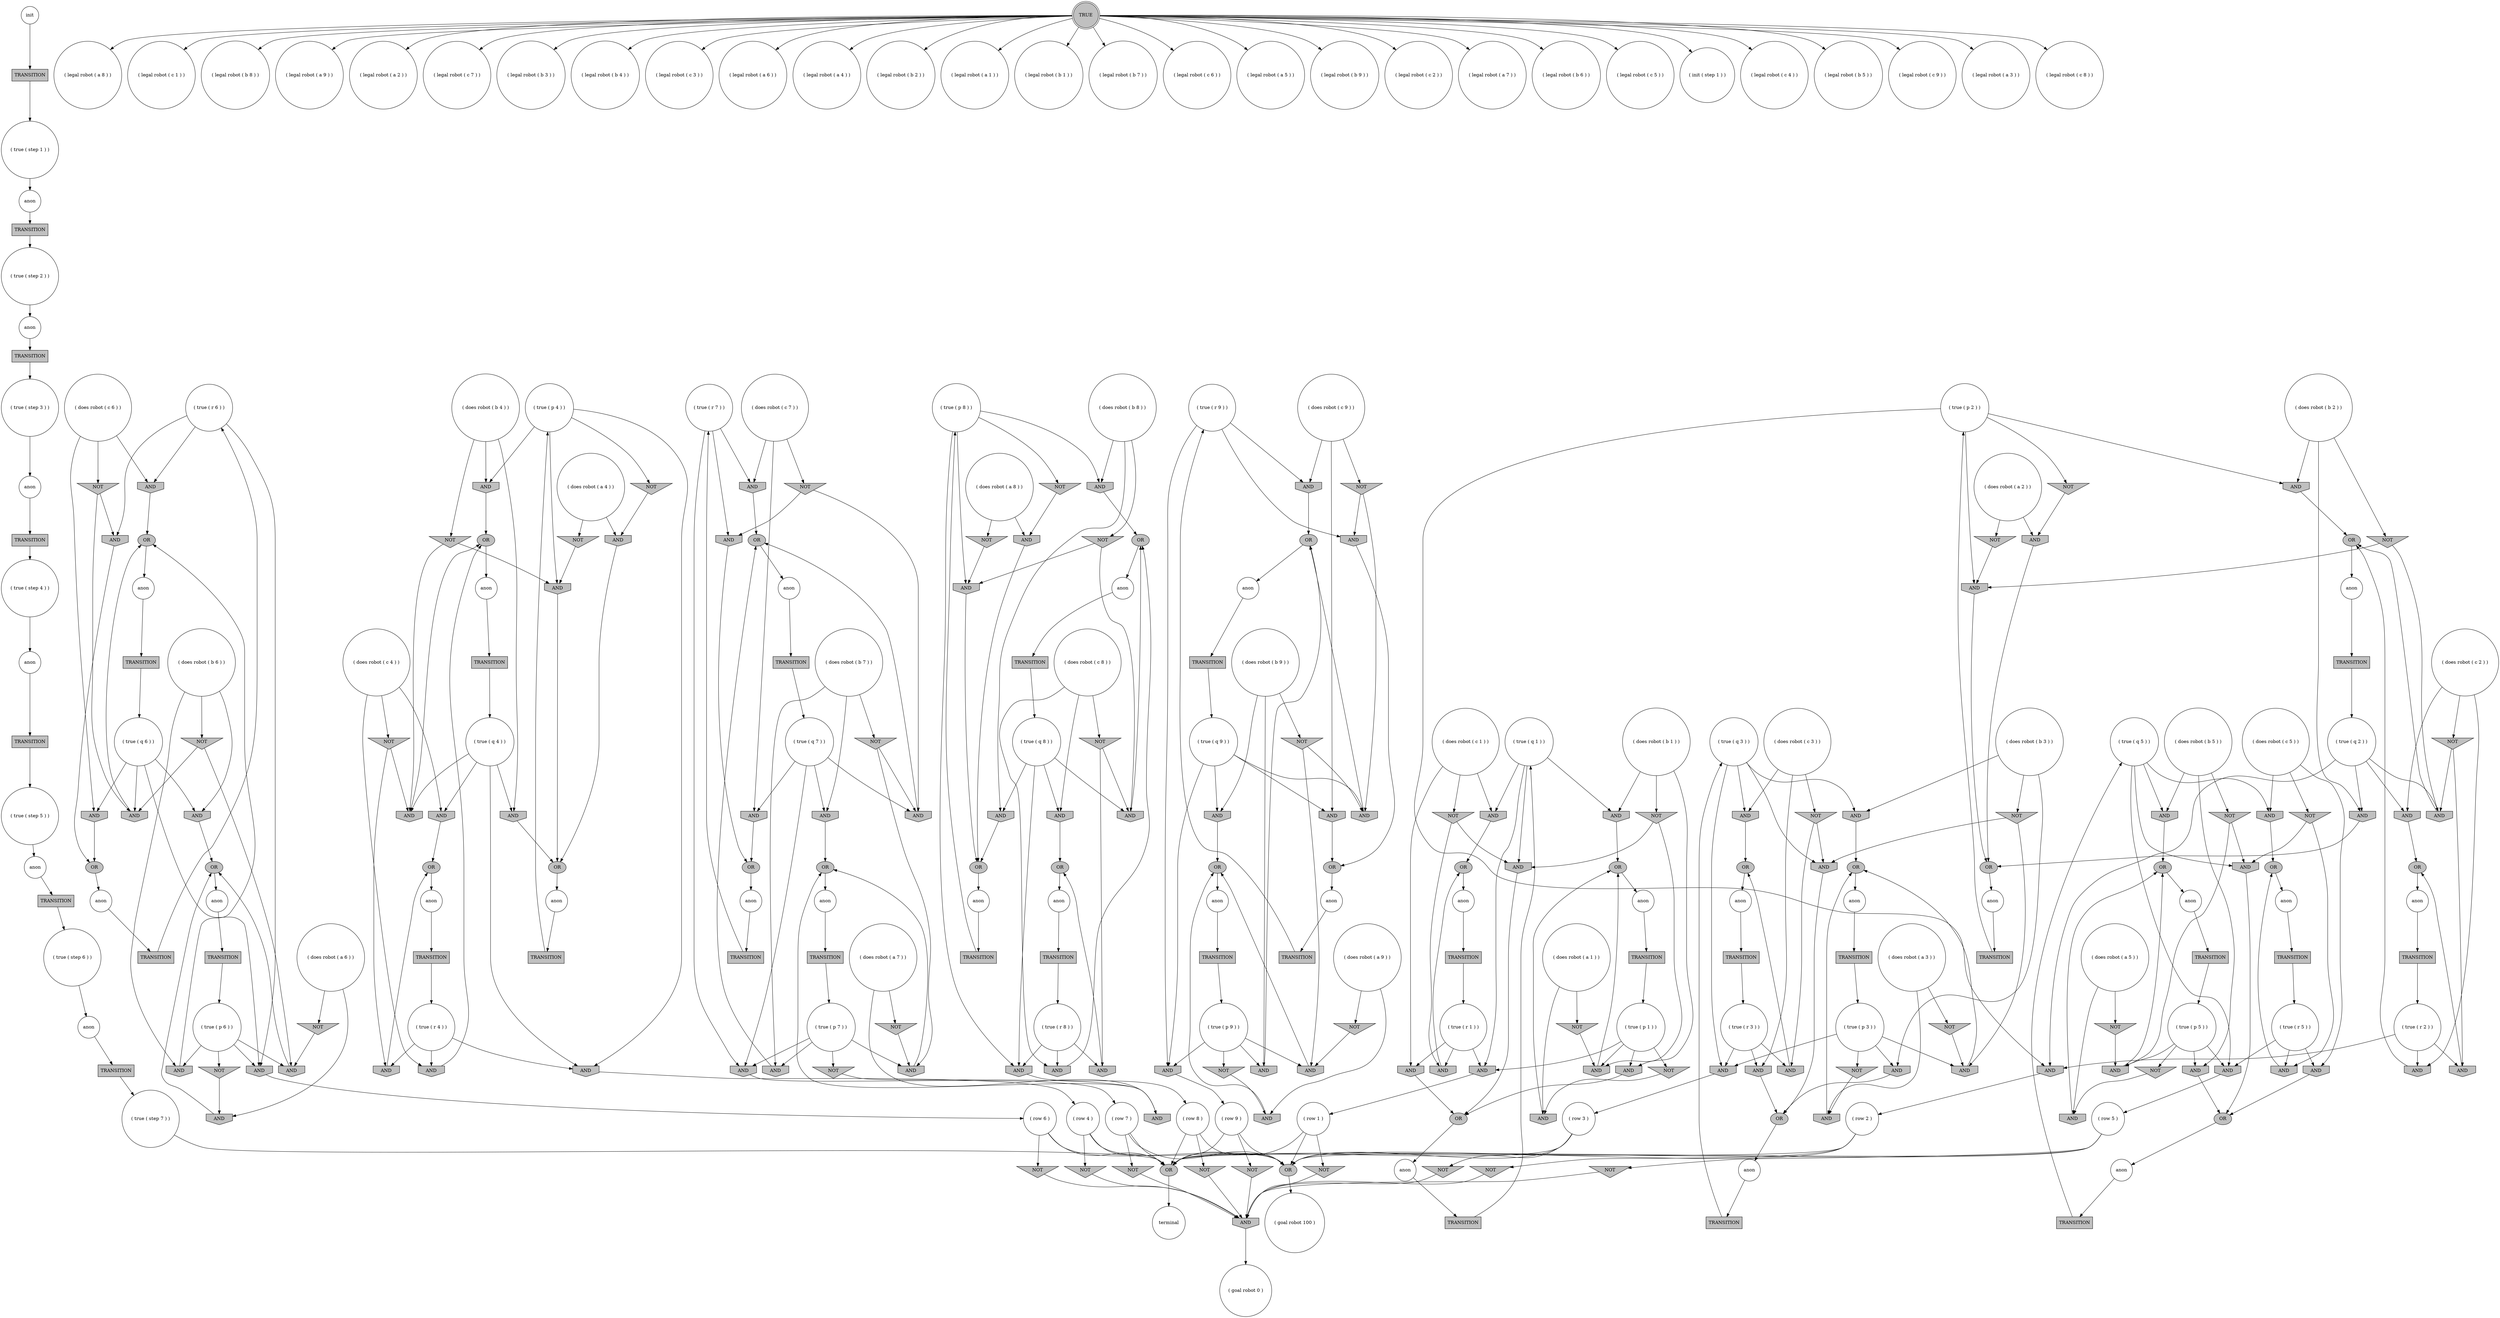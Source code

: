 digraph propNet
{
	"@40e9e799"[shape=invhouse, style= filled, fillcolor=grey, label="AND"]; "@40e9e799"->"@44cdf872"; 
	"@4160ce61"[shape=ellipse, style= filled, fillcolor=grey, label="OR"]; "@4160ce61"->"@3a8d63cf"; 
	"@4e15f6af"[shape=circle, style= filled, fillcolor=white, label="anon"]; "@4e15f6af"->"@251e9862"; 
	"@7821f46a"[shape=circle, style= filled, fillcolor=white, label="( true ( r 6 ) )"]; "@7821f46a"->"@557531fd"; "@7821f46a"->"@a0834e7"; "@7821f46a"->"@2bbd83d"; 
	"@1555aa19"[shape=invtriangle, style= filled, fillcolor=grey, label="NOT"]; "@1555aa19"->"@4ad26103"; 
	"@20c92ed6"[shape=circle, style= filled, fillcolor=white, label="( does robot ( c 6 ) )"]; "@20c92ed6"->"@a0834e7"; "@20c92ed6"->"@556d8a64"; "@20c92ed6"->"@3c723c42"; 
	"@5f51d6cb"[shape=circle, style= filled, fillcolor=white, label="( legal robot ( a 8 ) )"]; 
	"@2be3d80c"[shape=invtriangle, style= filled, fillcolor=grey, label="NOT"]; "@2be3d80c"->"@4ad26103"; 
	"@69dc8f2"[shape=circle, style= filled, fillcolor=white, label="( true ( q 5 ) )"]; "@69dc8f2"->"@6ff43d69"; "@69dc8f2"->"@54a50a00"; "@69dc8f2"->"@21780f30"; "@69dc8f2"->"@6c908f05"; 
	"@326cbb2d"[shape=circle, style= filled, fillcolor=white, label="anon"]; "@326cbb2d"->"@39813c12"; 
	"@5d49453c"[shape=circle, style= filled, fillcolor=white, label="( true ( p 2 ) )"]; "@5d49453c"->"@40e9e799"; "@5d49453c"->"@78952527"; "@5d49453c"->"@534a5594"; "@5d49453c"->"@3aeb203b"; 
	"@78952527"[shape=invhouse, style= filled, fillcolor=grey, label="AND"]; "@78952527"->"@2d7fc1e7"; 
	"@2e1df471"[shape=circle, style= filled, fillcolor=white, label="( legal robot ( c 1 ) )"]; 
	"@431d00cf"[shape=circle, style= filled, fillcolor=white, label="( legal robot ( b 8 ) )"]; 
	"@4e57dc21"[shape=invtriangle, style= filled, fillcolor=grey, label="NOT"]; "@4e57dc21"->"@5ab04589"; "@4e57dc21"->"@4679cf8c"; 
	"@6099210f"[shape=invhouse, style= filled, fillcolor=grey, label="AND"]; "@6099210f"->"@642c39d2"; 
	"@654e3615"[shape=box, style= filled, fillcolor=grey, label="TRANSITION"]; "@654e3615"->"@5371ef98"; 
	"@7ac4b626"[shape=invhouse, style= filled, fillcolor=grey, label="AND"]; "@7ac4b626"->"@324f0f97"; 
	"@65499154"[shape=circle, style= filled, fillcolor=white, label="( does robot ( b 4 ) )"]; "@65499154"->"@6099210f"; "@65499154"->"@33abb81e"; "@65499154"->"@3a504f3c"; 
	"@52aaf3d2"[shape=invtriangle, style= filled, fillcolor=grey, label="NOT"]; "@52aaf3d2"->"@1e3ac11b"; "@52aaf3d2"->"@a98d70d"; 
	"@659bd8b4"[shape=invtriangle, style= filled, fillcolor=grey, label="NOT"]; "@659bd8b4"->"@5ab04589"; 
	"@5051207c"[shape=invhouse, style= filled, fillcolor=grey, label="AND"]; "@5051207c"->"@3f68336"; 
	"@68049b03"[shape=invhouse, style= filled, fillcolor=grey, label="AND"]; "@68049b03"->"@1893c911"; 
	"@1c57f389"[shape=circle, style= filled, fillcolor=white, label="( true ( step 4 ) )"]; "@1c57f389"->"@5d5cd49f"; 
	"@49a546cc"[shape=invhouse, style= filled, fillcolor=grey, label="AND"]; "@49a546cc"->"@37975d46"; 
	"@181ec6b9"[shape=circle, style= filled, fillcolor=white, label="( does robot ( b 6 ) )"]; "@181ec6b9"->"@27abcd5e"; "@181ec6b9"->"@52aaf3d2"; "@181ec6b9"->"@58e4d7f7"; 
	"@352e71c4"[shape=invhouse, style= filled, fillcolor=grey, label="AND"]; "@352e71c4"->"@3f68336"; 
	"@3bd29ee4"[shape=circle, style= filled, fillcolor=white, label="( legal robot ( a 9 ) )"]; 
	"@1e933c07"[shape=circle, style= filled, fillcolor=white, label="anon"]; "@1e933c07"->"@71c0d0a8"; 
	"@27077aa7"[shape=invtriangle, style= filled, fillcolor=grey, label="NOT"]; "@27077aa7"->"@6c908f05"; "@27077aa7"->"@279853c2"; 
	"@22dd0f87"[shape=circle, style= filled, fillcolor=white, label="( row 6 )"]; "@22dd0f87"->"@a80370d"; "@22dd0f87"->"@7b7d1256"; "@22dd0f87"->"@18019707"; 
	"@49c06a6d"[shape=invhouse, style= filled, fillcolor=grey, label="AND"]; "@49c06a6d"->"@71f801f7"; 
	"@69dfe453"[shape=invtriangle, style= filled, fillcolor=grey, label="NOT"]; "@69dfe453"->"@6a073b72"; 
	"@6a3522b5"[shape=invtriangle, style= filled, fillcolor=grey, label="NOT"]; "@6a3522b5"->"@352e71c4"; "@6a3522b5"->"@4679cf8c"; 
	"@23bdb02e"[shape=circle, style= filled, fillcolor=white, label="( legal robot ( a 2 ) )"]; 
	"@356f5b17"[shape=circle, style= filled, fillcolor=white, label="( row 5 )"]; "@356f5b17"->"@a80370d"; "@356f5b17"->"@18019707"; "@356f5b17"->"@2be3d80c"; 
	"@5ab04589"[shape=invhouse, style= filled, fillcolor=grey, label="AND"]; "@5ab04589"->"@5fcbc39b"; 
	"@5b202f4d"[shape=ellipse, style= filled, fillcolor=grey, label="OR"]; "@5b202f4d"->"@1e0196f8"; 
	"@7fac4f3e"[shape=box, style= filled, fillcolor=grey, label="TRANSITION"]; "@7fac4f3e"->"@3d5d9be1"; 
	"@24367013"[shape=circle, style= filled, fillcolor=white, label="anon"]; "@24367013"->"@6908b095"; 
	"@4f163cdc"[shape=invtriangle, style= filled, fillcolor=grey, label="NOT"]; "@4f163cdc"->"@28084850"; "@4f163cdc"->"@3aeb203b"; 
	"@6c908f05"[shape=invhouse, style= filled, fillcolor=grey, label="AND"]; "@6c908f05"->"@1e638ee4"; 
	"@22a79c31"[shape=circle, style= filled, fillcolor=white, label="( does robot ( a 1 ) )"]; "@22a79c31"->"@4ca0187c"; "@22a79c31"->"@65b8b5cd"; 
	"@3be40d5"[shape=invhouse, style= filled, fillcolor=grey, label="AND"]; "@3be40d5"->"@761f568f"; 
	"@32728d"[shape=circle, style= filled, fillcolor=white, label="( does robot ( c 1 ) )"]; "@32728d"->"@47abfd68"; "@32728d"->"@757f98e7"; "@32728d"->"@198f1327"; 
	"@560c7816"[shape=invtriangle, style= filled, fillcolor=grey, label="NOT"]; "@560c7816"->"@4ca0187c"; 
	"@67291479"[shape=circle, style= filled, fillcolor=white, label="( true ( q 3 ) )"]; "@67291479"->"@25630eb6"; "@67291479"->"@4679cf8c"; "@67291479"->"@570f80a9"; "@67291479"->"@5051207c"; 
	"@7b6b340a"[shape=circle, style= filled, fillcolor=white, label="( legal robot ( c 7 ) )"]; 
	"@6950ecc7"[shape=ellipse, style= filled, fillcolor=grey, label="OR"]; "@6950ecc7"->"@3fe932d5"; 
	"@29178281"[shape=invhouse, style= filled, fillcolor=grey, label="AND"]; "@29178281"->"@5b202f4d"; 
	"@4f6b3939"[shape=box, style= filled, fillcolor=grey, label="TRANSITION"]; "@4f6b3939"->"@4e877a44"; 
	"@773de2bd"[shape=ellipse, style= filled, fillcolor=grey, label="OR"]; "@773de2bd"->"@7ff12373"; 
	"@16bf4472"[shape=invhouse, style= filled, fillcolor=grey, label="AND"]; "@16bf4472"->"@773de2bd"; 
	"@74904497"[shape=invhouse, style= filled, fillcolor=grey, label="AND"]; "@74904497"->"@24b950d1"; 
	"@46347456"[shape=circle, style= filled, fillcolor=white, label="( row 7 )"]; "@46347456"->"@503f0b70"; "@46347456"->"@a80370d"; "@46347456"->"@18019707"; 
	"@2f1261b1"[shape=circle, style= filled, fillcolor=white, label="anon"]; "@2f1261b1"->"@7fac4f3e"; 
	"@3c939d40"[shape=box, style= filled, fillcolor=grey, label="TRANSITION"]; "@3c939d40"->"@59c8e80d"; 
	"@46cfd22a"[shape=circle, style= filled, fillcolor=white, label="( legal robot ( b 3 ) )"]; 
	"@f8db08"[shape=circle, style= filled, fillcolor=white, label="( does robot ( c 2 ) )"]; "@f8db08"->"@3cf5b814"; "@f8db08"->"@c54a25f"; "@f8db08"->"@54624a40"; 
	"@26832226"[shape=invhouse, style= filled, fillcolor=grey, label="AND"]; "@26832226"->"@6950ecc7"; 
	"@60b07af1"[shape=ellipse, style= filled, fillcolor=grey, label="OR"]; "@60b07af1"->"@625795ce"; 
	"@4ca0187c"[shape=invhouse, style= filled, fillcolor=grey, label="AND"]; "@4ca0187c"->"@2830803a"; 
	"@5c3a5635"[shape=circle, style= filled, fillcolor=white, label="( does robot ( b 3 ) )"]; "@5c3a5635"->"@570f80a9"; "@5c3a5635"->"@4e57dc21"; "@5c3a5635"->"@2013706e"; 
	"@25203875"[shape=circle, style= filled, fillcolor=white, label="( legal robot ( b 4 ) )"]; 
	"@33a17727"[shape=invtriangle, style= filled, fillcolor=grey, label="NOT"]; "@33a17727"->"@5d8c14b3"; "@33a17727"->"@41649a55"; 
	"@5449ff3f"[shape=ellipse, style= filled, fillcolor=grey, label="OR"]; "@5449ff3f"->"@4614ac54"; 
	"@41a7d9e7"[shape=invhouse, style= filled, fillcolor=grey, label="AND"]; "@41a7d9e7"->"@2830803a"; 
	"@56ec1e6f"[shape=invhouse, style= filled, fillcolor=grey, label="AND"]; "@56ec1e6f"->"@4160ce61"; 
	"@59187d2f"[shape=circle, style= filled, fillcolor=white, label="( true ( step 5 ) )"]; "@59187d2f"->"@33847a42"; 
	"@601ff323"[shape=circle, style= filled, fillcolor=white, label="( does robot ( a 9 ) )"]; "@601ff323"->"@72c21d01"; "@601ff323"->"@3fd97efc"; 
	"@4614ac54"[shape=circle, style= filled, fillcolor=white, label="anon"]; "@4614ac54"->"@538edf3c"; 
	"@642c39d2"[shape=ellipse, style= filled, fillcolor=grey, label="OR"]; "@642c39d2"->"@13883d5f"; 
	"@51f3eab7"[shape=circle, style= filled, fillcolor=white, label="( true ( r 2 ) )"]; "@51f3eab7"->"@49a546cc"; "@51f3eab7"->"@54624a40"; "@51f3eab7"->"@40e9e799"; 
	"@106258e1"[shape=circle, style= filled, fillcolor=white, label="terminal"]; 
	"@153e5454"[shape=ellipse, style= filled, fillcolor=grey, label="OR"]; "@153e5454"->"@2f1261b1"; 
	"@18170f98"[shape=invhouse, style= filled, fillcolor=grey, label="AND"]; "@18170f98"->"@4f19c297"; 
	"@33abb81e"[shape=invtriangle, style= filled, fillcolor=grey, label="NOT"]; "@33abb81e"->"@3be40d5"; "@33abb81e"->"@5c3f1224"; 
	"@585e25f3"[shape=invhouse, style= filled, fillcolor=grey, label="AND"]; "@585e25f3"->"@46347456"; 
	"@6084fa6a"[shape=invhouse, style= filled, fillcolor=grey, label="AND"]; "@6084fa6a"->"@5449ff3f"; 
	"@c88a80e"[shape=circle, style= filled, fillcolor=white, label="( true ( p 6 ) )"]; "@c88a80e"->"@557531fd"; "@c88a80e"->"@6a63afa4"; "@c88a80e"->"@1e3ac11b"; "@c88a80e"->"@58e4d7f7"; 
	"@679e3bdd"[shape=circle, style= filled, fillcolor=white, label="( goal robot 100 )"]; 
	"@24748417"[shape=invtriangle, style= filled, fillcolor=grey, label="NOT"]; "@24748417"->"@5d8c14b3"; 
	"@2013706e"[shape=invhouse, style= filled, fillcolor=grey, label="AND"]; "@2013706e"->"@71f801f7"; 
	"@534a5594"[shape=invtriangle, style= filled, fillcolor=grey, label="NOT"]; "@534a5594"->"@35389244"; 
	"@3b25bbd3"[shape=circle, style= filled, fillcolor=white, label="( legal robot ( c 3 ) )"]; 
	"@44cdf872"[shape=circle, style= filled, fillcolor=white, label="( row 2 )"]; "@44cdf872"->"@a80370d"; "@44cdf872"->"@18019707"; "@44cdf872"->"@1555aa19"; 
	"@65712a80"[shape=invhouse, style= filled, fillcolor=grey, label="AND"]; "@65712a80"->"@60b07af1"; 
	"@52f5bad0"[shape=circle, style= filled, fillcolor=white, label="anon"]; "@52f5bad0"->"@82606b8"; 
	"@47abfd68"[shape=invtriangle, style= filled, fillcolor=grey, label="NOT"]; "@47abfd68"->"@6c89db9a"; "@47abfd68"->"@3ed9c921"; 
	"@7a79ae56"[shape=circle, style= filled, fillcolor=white, label="( legal robot ( a 6 ) )"]; 
	"@21533b2c"[shape=circle, style= filled, fillcolor=white, label="( legal robot ( a 4 ) )"]; 
	"@483457f1"[shape=invhouse, style= filled, fillcolor=grey, label="AND"]; "@483457f1"->"@761f568f"; 
	"@5c057df5"[shape=invtriangle, style= filled, fillcolor=grey, label="NOT"]; "@5c057df5"->"@775651df"; "@5c057df5"->"@6c908f05"; 
	"@71c0d0a8"[shape=box, style= filled, fillcolor=grey, label="TRANSITION"]; "@71c0d0a8"->"@37c390b8"; 
	"@625795ce"[shape=circle, style= filled, fillcolor=white, label="anon"]; "@625795ce"->"@6d2a585c"; 
	"@306f7492"[shape=circle, style= filled, fillcolor=white, label="anon"]; "@306f7492"->"@486f8860"; 
	"@324f0f97"[shape=circle, style= filled, fillcolor=white, label="( row 9 )"]; "@324f0f97"->"@a80370d"; "@324f0f97"->"@6e1f5438"; "@324f0f97"->"@18019707"; 
	"@2b125a40"[shape=invtriangle, style= filled, fillcolor=grey, label="NOT"]; "@2b125a40"->"@4ad26103"; 
	"@4e877a44"[shape=circle, style= filled, fillcolor=white, label="( true ( p 5 ) )"]; "@4e877a44"->"@54a50a00"; "@4e877a44"->"@24f1c787"; "@4e877a44"->"@279853c2"; "@4e877a44"->"@e026161"; 
	"@75eee7b7"[shape=circle, style= filled, fillcolor=white, label="( legal robot ( b 2 ) )"]; 
	"@67085eba"[shape=ellipse, style= filled, fillcolor=grey, label="OR"]; "@67085eba"->"@56833a2e"; 
	"@6597d63b"[shape=circle, style= filled, fillcolor=white, label="( does robot ( c 7 ) )"]; "@6597d63b"->"@39890510"; "@6597d63b"->"@2d95bbec"; "@6597d63b"->"@62efae3b"; 
	"@2e4e76b4"[shape=circle, style= filled, fillcolor=white, label="( legal robot ( a 1 ) )"]; 
	"@79f1d448"[shape=circle, style= filled, fillcolor=white, label="( does robot ( c 5 ) )"]; "@79f1d448"->"@6ff43d69"; "@79f1d448"->"@5c057df5"; "@79f1d448"->"@31731334"; 
	"@1e0196f8"[shape=circle, style= filled, fillcolor=white, label="anon"]; "@1e0196f8"->"@879f5eb"; 
	"@33d063fd"[shape=circle, style= filled, fillcolor=white, label="( true ( q 7 ) )"]; "@33d063fd"->"@4ab27bb5"; "@33d063fd"->"@39890510"; "@33d063fd"->"@585e25f3"; "@33d063fd"->"@41649a55"; 
	"@a0834e7"[shape=invhouse, style= filled, fillcolor=grey, label="AND"]; "@a0834e7"->"@304e94a4"; 
	"@13883d5f"[shape=circle, style= filled, fillcolor=white, label="anon"]; "@13883d5f"->"@65d4ab0e"; 
	"@5d8c14b3"[shape=invhouse, style= filled, fillcolor=grey, label="AND"]; "@5d8c14b3"->"@5b202f4d"; 
	"@778b3fee"[shape=circle, style= filled, fillcolor=white, label="( does robot ( c 3 ) )"]; "@778b3fee"->"@5051207c"; "@778b3fee"->"@49c06a6d"; "@778b3fee"->"@6a3522b5"; 
	"@34feb215"[shape=circle, style= filled, fillcolor=white, label="( does robot ( b 8 ) )"]; "@34feb215"->"@52ecba8"; "@34feb215"->"@6a2437ef"; "@34feb215"->"@759f6a57"; 
	"@2d95bbec"[shape=invtriangle, style= filled, fillcolor=grey, label="NOT"]; "@2d95bbec"->"@3f66cb16"; "@2d95bbec"->"@41649a55"; 
	"@26966110"[shape=circle, style= filled, fillcolor=white, label="( does robot ( a 3 ) )"]; "@26966110"->"@659bd8b4"; "@26966110"->"@303fb547"; 
	"@4e4b9101"[shape=circle, style= filled, fillcolor=white, label="( legal robot ( b 1 ) )"]; 
	"@6908b095"[shape=box, style= filled, fillcolor=grey, label="TRANSITION"]; "@6908b095"->"@4eb09321"; 
	"@486f8860"[shape=box, style= filled, fillcolor=grey, label="TRANSITION"]; "@486f8860"->"@6f45959c"; 
	"@56833a2e"[shape=circle, style= filled, fillcolor=white, label="anon"]; "@56833a2e"->"@6f3974ba"; 
	"@24b950d1"[shape=circle, style= filled, fillcolor=white, label="( row 4 )"]; "@24b950d1"->"@a80370d"; "@24b950d1"->"@18019707"; "@24b950d1"->"@41e335d7"; 
	"@39813c12"[shape=box, style= filled, fillcolor=grey, label="TRANSITION"]; "@39813c12"->"@51f3eab7"; 
	"@6726a408"[shape=circle, style= filled, fillcolor=white, label="( does robot ( b 7 ) )"]; "@6726a408"->"@4ab27bb5"; "@6726a408"->"@33a17727"; "@6726a408"->"@16bf4472"; 
	"@40e455bf"[shape=circle, style= filled, fillcolor=white, label="( true ( p 4 ) )"]; "@40e455bf"->"@6099210f"; "@40e455bf"->"@74904497"; "@40e455bf"->"@4aad8dbc"; "@40e455bf"->"@3be40d5"; 
	"@4183aedf"[shape=circle, style= filled, fillcolor=white, label="anon"]; "@4183aedf"->"@76ad962c"; 
	"@6c89db9a"[shape=invhouse, style= filled, fillcolor=grey, label="AND"]; "@6c89db9a"->"@4f19c297"; 
	"@e026161"[shape=invtriangle, style= filled, fillcolor=grey, label="NOT"]; "@e026161"->"@3e472e76"; 
	"@6f3974ba"[shape=box, style= filled, fillcolor=grey, label="TRANSITION"]; "@6f3974ba"->"@7821f46a"; 
	"@51493995"[shape=circle, style= filled, fillcolor=white, label="anon"]; "@51493995"->"@986b0ee"; 
	"@6bfe3238"[shape=invhouse, style= filled, fillcolor=grey, label="AND"]; "@6bfe3238"->"@7a5e832b"; 
	"@39890510"[shape=invhouse, style= filled, fillcolor=grey, label="AND"]; "@39890510"->"@24753433"; 
	"@5d5cd49f"[shape=circle, style= filled, fillcolor=white, label="anon"]; "@5d5cd49f"->"@29c2fff0"; 
	"@67219b8c"[shape=box, style= filled, fillcolor=grey, label="TRANSITION"]; "@67219b8c"->"@384e9bea"; 
	"@cfefc0"[shape=circle, style= filled, fillcolor=white, label="( does robot ( a 8 ) )"]; "@cfefc0"->"@6a073b72"; "@cfefc0"->"@57801e5f"; 
	"@986b0ee"[shape=box, style= filled, fillcolor=grey, label="TRANSITION"]; "@986b0ee"->"@67291479"; 
	"@71f801f7"[shape=ellipse, style= filled, fillcolor=grey, label="OR"]; "@71f801f7"->"@51493995"; 
	"@e7587b2"[shape=circle, style= filled, fillcolor=white, label="anon"]; "@e7587b2"->"@7ba65cf7"; 
	"@4aa4ceeb"[shape=circle, style= filled, fillcolor=white, label="( legal robot ( b 7 ) )"]; 
	"@2b6b0c24"[shape=invhouse, style= filled, fillcolor=grey, label="AND"]; "@2b6b0c24"->"@1893c911"; 
	"@4ab27bb5"[shape=invhouse, style= filled, fillcolor=grey, label="AND"]; "@4ab27bb5"->"@5b202f4d"; 
	"@773fc437"[shape=circle, style= filled, fillcolor=white, label="( legal robot ( c 6 ) )"]; 
	"@57102fab"[shape=circle, style= filled, fillcolor=white, label="( row 8 )"]; "@57102fab"->"@a80370d"; "@57102fab"->"@18019707"; "@57102fab"->"@5b080f38"; 
	"@4e4d1abd"[shape=circle, style= filled, fillcolor=white, label="( true ( r 9 ) )"]; "@4e4d1abd"->"@7ac4b626"; "@4e4d1abd"->"@56ec1e6f"; "@4e4d1abd"->"@7439aca7"; 
	"@24753433"[shape=ellipse, style= filled, fillcolor=grey, label="OR"]; "@24753433"->"@ab612f8"; 
	"@3a504f3c"[shape=invhouse, style= filled, fillcolor=grey, label="AND"]; "@3a504f3c"->"@761f568f"; 
	"@10f0f6ac"[shape=circle, style= filled, fillcolor=white, label="( legal robot ( a 5 ) )"]; 
	"@5b080f38"[shape=invtriangle, style= filled, fillcolor=grey, label="NOT"]; "@5b080f38"->"@4ad26103"; 
	"@3fe932d5"[shape=circle, style= filled, fillcolor=white, label="anon"]; "@3fe932d5"->"@60172ec6"; 
	"@3c723c42"[shape=invhouse, style= filled, fillcolor=grey, label="AND"]; "@3c723c42"->"@67085eba"; 
	"@37c390b8"[shape=circle, style= filled, fillcolor=white, label="( true ( q 2 ) )"]; "@37c390b8"->"@1b61d282"; "@37c390b8"->"@c54a25f"; "@37c390b8"->"@40e9e799"; "@37c390b8"->"@28084850"; 
	"@3f68336"[shape=ellipse, style= filled, fillcolor=grey, label="OR"]; "@3f68336"->"@2d205042"; 
	"@150ac9a8"[shape=circle, style= filled, fillcolor=white, label="( does robot ( a 2 ) )"]; "@150ac9a8"->"@35389244"; "@150ac9a8"->"@2357566d"; 
	"@3a5476a7"[shape=circle, style= filled, fillcolor=white, label="( true ( q 8 ) )"]; "@3a5476a7"->"@52ecba8"; "@3a5476a7"->"@6084fa6a"; "@3a5476a7"->"@79fc7299"; "@3a5476a7"->"@7814d044"; 
	"@4130fafb"[shape=box, style= filled, fillcolor=grey, label="TRANSITION"]; "@4130fafb"->"@4e4d1abd"; 
	"@1c4a1bda"[shape=invhouse, style= filled, fillcolor=grey, label="AND"]; "@1c4a1bda"->"@153e5454"; 
	"@287b2e39"[shape=ellipse, style= filled, fillcolor=grey, label="OR"]; "@287b2e39"->"@2f17b4f2"; 
	"@4f19c297"[shape=ellipse, style= filled, fillcolor=grey, label="OR"]; "@4f19c297"->"@24367013"; 
	"@a0ccc96"[shape=circle, style= filled, fillcolor=white, label="( legal robot ( b 9 ) )"]; 
	"@59c8e80d"[shape=circle, style= filled, fillcolor=white, label="( true ( step 6 ) )"]; "@59c8e80d"->"@299e421e"; 
	"@279853c2"[shape=invhouse, style= filled, fillcolor=grey, label="AND"]; "@279853c2"->"@3d689405"; 
	"@3e472e76"[shape=invhouse, style= filled, fillcolor=grey, label="AND"]; "@3e472e76"->"@3d689405"; 
	"@441743be"[shape=box, style= filled, fillcolor=grey, label="TRANSITION"]; "@441743be"->"@79f1e0e0"; 
	"@3aeb203b"[shape=invhouse, style= filled, fillcolor=grey, label="AND"]; "@3aeb203b"->"@19501026"; 
	"@69c9de24"[shape=box, style= filled, fillcolor=grey, label="TRANSITION"]; "@69c9de24"->"@69dc8f2"; 
	"@201ba640"[shape=circle, style= filled, fillcolor=white, label="( legal robot ( c 2 ) )"]; 
	"@251e9862"[shape=box, style= filled, fillcolor=grey, label="TRANSITION"]; "@251e9862"->"@73a80183"; 
	"@7ba65cf7"[shape=box, style= filled, fillcolor=grey, label="TRANSITION"]; "@7ba65cf7"->"@6815ee24"; 
	"@65d4ab0e"[shape=box, style= filled, fillcolor=grey, label="TRANSITION"]; "@65d4ab0e"->"@30c028cc"; 
	"@75ecda50"[shape=circle, style= filled, fillcolor=white, label="( legal robot ( a 7 ) )"]; 
	"@5c3f1224"[shape=invhouse, style= filled, fillcolor=grey, label="AND"]; "@5c3f1224"->"@642c39d2"; 
	"@72c21d01"[shape=invtriangle, style= filled, fillcolor=grey, label="NOT"]; "@72c21d01"->"@25fe6783"; 
	"@580838a2"[shape=invtriangle, style= filled, fillcolor=grey, label="NOT"]; "@580838a2"->"@3be40d5"; 
	"@4ec4d412"[shape=invtriangle, style= filled, fillcolor=grey, label="NOT"]; "@4ec4d412"->"@68049b03"; "@4ec4d412"->"@5c3f1224"; 
	"@557531fd"[shape=invhouse, style= filled, fillcolor=grey, label="AND"]; "@557531fd"->"@22dd0f87"; 
	"@538edf3c"[shape=box, style= filled, fillcolor=grey, label="TRANSITION"]; "@538edf3c"->"@3a5476a7"; 
	"@5fcbc39b"[shape=ellipse, style= filled, fillcolor=grey, label="OR"]; "@5fcbc39b"->"@3a97263f"; 
	"@36c02df"[shape=circle, style= filled, fillcolor=white, label="anon"]; "@36c02df"->"@48e206ff"; 
	"@2a871dcc"[shape=circle, style= filled, fillcolor=white, label="( true ( step 1 ) )"]; "@2a871dcc"->"@4183aedf"; 
	"@7ba614a"[shape=circle, style= filled, fillcolor=white, label="( does robot ( b 2 ) )"]; "@7ba614a"->"@1b61d282"; "@7ba614a"->"@78952527"; "@7ba614a"->"@4f163cdc"; 
	"@17aedbde"[shape=circle, style= filled, fillcolor=white, label="( legal robot ( b 6 ) )"]; 
	"@3eb217d5"[shape=invtriangle, style= filled, fillcolor=grey, label="NOT"]; "@3eb217d5"->"@1e3ac11b"; 
	"@6ff43d69"[shape=invhouse, style= filled, fillcolor=grey, label="AND"]; "@6ff43d69"->"@461fbe88"; 
	"@11fffa73"[shape=box, style= filled, fillcolor=grey, label="TRANSITION"]; "@11fffa73"->"@57125f92"; 
	"@4d43691d"[shape=circle, style= filled, fillcolor=white, label="( does robot ( c 8 ) )"]; "@4d43691d"->"@3294e4f4"; "@4d43691d"->"@7814d044"; "@4d43691d"->"@6fd46259"; 
	"@461fbe88"[shape=ellipse, style= filled, fillcolor=grey, label="OR"]; "@461fbe88"->"@4e15f6af"; 
	"@82606b8"[shape=box, style= filled, fillcolor=grey, label="TRANSITION"]; "@82606b8"->"@3a0db598"; 
	"@79f1e0e0"[shape=circle, style= filled, fillcolor=white, label="( true ( p 3 ) )"]; "@79f1e0e0"->"@28562791"; "@79f1e0e0"->"@5ab04589"; "@79f1e0e0"->"@25630eb6"; "@79f1e0e0"->"@2013706e"; 
	"@6a2437ef"[shape=invtriangle, style= filled, fillcolor=grey, label="NOT"]; "@6a2437ef"->"@6084fa6a"; "@6a2437ef"->"@1c4a1bda"; 
	"@3f66cb16"[shape=invhouse, style= filled, fillcolor=grey, label="AND"]; "@3f66cb16"->"@24753433"; 
	"@4aa168c"[shape=circle, style= filled, fillcolor=white, label="( true ( r 8 ) )"]; "@4aa168c"->"@3294e4f4"; "@4aa168c"->"@79fc7299"; "@4aa168c"->"@26832226"; 
	"@5ced6f0d"[shape=circle, style= filled, fillcolor=white, label="( does robot ( c 4 ) )"]; "@5ced6f0d"->"@2b6b0c24"; "@5ced6f0d"->"@4ec4d412"; "@5ced6f0d"->"@6e00321"; 
	"@6ffe8714"[shape=circle, style= filled, fillcolor=white, label="( true ( r 1 ) )"]; "@6ffe8714"->"@4d1b92ef"; "@6ffe8714"->"@3ed9c921"; "@6ffe8714"->"@198f1327"; 
	"@4de5a0cb"[shape=circle, style= filled, fillcolor=white, label="( true ( step 7 ) )"]; "@4de5a0cb"->"@18019707"; 
	"@3cf5b814"[shape=invtriangle, style= filled, fillcolor=grey, label="NOT"]; "@3cf5b814"->"@49a546cc"; "@3cf5b814"->"@28084850"; 
	"@1e3ac11b"[shape=invhouse, style= filled, fillcolor=grey, label="AND"]; "@1e3ac11b"->"@287b2e39"; 
	"@7439aca7"[shape=invhouse, style= filled, fillcolor=grey, label="AND"]; "@7439aca7"->"@60b07af1"; 
	"@8bfc25c"[shape=invtriangle, style= filled, fillcolor=grey, label="NOT"]; "@8bfc25c"->"@56ec1e6f"; "@8bfc25c"->"@65712a80"; 
	"@57125f92"[shape=circle, style= filled, fillcolor=white, label="( true ( r 3 ) )"]; "@57125f92"->"@352e71c4"; "@57125f92"->"@25630eb6"; "@57125f92"->"@49c06a6d"; 
	"@7e5e5f92"[shape=box, style= filled, fillcolor=grey, label="TRANSITION"]; "@7e5e5f92"->"@1c57f389"; 
	"@689d6d87"[shape=circle, style= filled, fillcolor=white, label="( true ( q 9 ) )"]; "@689d6d87"->"@2f57816a"; "@689d6d87"->"@6bfe3238"; "@689d6d87"->"@7ac4b626"; "@689d6d87"->"@65712a80"; 
	"@28562791"[shape=invtriangle, style= filled, fillcolor=grey, label="NOT"]; "@28562791"->"@303fb547"; 
	"@35389244"[shape=invhouse, style= filled, fillcolor=grey, label="AND"]; "@35389244"->"@19501026"; 
	"@7a5e832b"[shape=ellipse, style= filled, fillcolor=grey, label="OR"]; "@7a5e832b"->"@52f5bad0"; 
	"@3a97263f"[shape=circle, style= filled, fillcolor=white, label="anon"]; "@3a97263f"->"@441743be"; 
	"@a98d70d"[shape=invhouse, style= filled, fillcolor=grey, label="AND"]; "@a98d70d"->"@304e94a4"; 
	"@21780f30"[shape=invhouse, style= filled, fillcolor=grey, label="AND"]; "@21780f30"->"@3d689405"; 
	"@879f5eb"[shape=box, style= filled, fillcolor=grey, label="TRANSITION"]; "@879f5eb"->"@19db3e20"; 
	"@db4268b"[shape=circle, style= filled, fillcolor=white, label="( legal robot ( c 5 ) )"]; 
	"@1893c911"[shape=ellipse, style= filled, fillcolor=grey, label="OR"]; "@1893c911"->"@e7587b2"; 
	"@6a073b72"[shape=invhouse, style= filled, fillcolor=grey, label="AND"]; "@6a073b72"->"@153e5454"; 
	"@503f0b70"[shape=invtriangle, style= filled, fillcolor=grey, label="NOT"]; "@503f0b70"->"@4ad26103"; 
	"@6e00321"[shape=invhouse, style= filled, fillcolor=grey, label="AND"]; "@6e00321"->"@642c39d2"; 
	"@1ccdf3c2"[shape=circle, style= filled, fillcolor=white, label="anon"]; "@1ccdf3c2"->"@4f6b3939"; 
	"@8327473"[shape=circle, style= filled, fillcolor=white, label="anon"]; "@8327473"->"@68346762"; 
	"@299e421e"[shape=circle, style= filled, fillcolor=white, label="anon"]; "@299e421e"->"@12627bc7"; 
	"@68346762"[shape=box, style= filled, fillcolor=grey, label="TRANSITION"]; "@68346762"->"@737951b0"; 
	"@7f001ba5"[shape=box, style= filled, fillcolor=grey, label="TRANSITION"]; "@7f001ba5"->"@5d49453c"; 
	"@65b8b5cd"[shape=invtriangle, style= filled, fillcolor=grey, label="NOT"]; "@65b8b5cd"->"@41a7d9e7"; 
	"@7814d044"[shape=invhouse, style= filled, fillcolor=grey, label="AND"]; "@7814d044"->"@6950ecc7"; 
	"@6fd46259"[shape=invtriangle, style= filled, fillcolor=grey, label="NOT"]; "@6fd46259"->"@6084fa6a"; "@6fd46259"->"@26832226"; 
	"@58e4d7f7"[shape=invhouse, style= filled, fillcolor=grey, label="AND"]; "@58e4d7f7"->"@304e94a4"; 
	"@6479b43f"[shape=circle, style= filled, fillcolor=white, label="( does robot ( a 4 ) )"]; "@6479b43f"->"@580838a2"; "@6479b43f"->"@483457f1"; 
	"@7b7d1256"[shape=invtriangle, style= filled, fillcolor=grey, label="NOT"]; "@7b7d1256"->"@4ad26103"; 
	"@1200d083"[shape=circle, style= filled, fillcolor=white, label="( does robot ( b 1 ) )"]; "@1200d083"->"@18170f98"; "@1200d083"->"@d0eaeda"; "@1200d083"->"@4f0ab3f2"; 
	"@4678f83a"[shape=circle, style= filled, fillcolor=white, label="( does robot ( a 7 ) )"]; "@4678f83a"->"@24748417"; "@4678f83a"->"@29178281"; 
	"@5651e202"[shape=ellipse, style= filled, fillcolor=grey, label="OR"]; "@5651e202"->"@19cd1d94"; 
	"@41e335d7"[shape=invtriangle, style= filled, fillcolor=grey, label="NOT"]; "@41e335d7"->"@4ad26103"; 
	"@304e94a4"[shape=ellipse, style= filled, fillcolor=grey, label="OR"]; "@304e94a4"->"@7700b3c2"; 
	"@4f0ab3f2"[shape=invtriangle, style= filled, fillcolor=grey, label="NOT"]; "@4f0ab3f2"->"@41a7d9e7"; "@4f0ab3f2"->"@6c89db9a"; 
	"@757f98e7"[shape=invhouse, style= filled, fillcolor=grey, label="AND"]; "@757f98e7"->"@5651e202"; 
	"@74a138"[shape=circle, style= filled, fillcolor=white, label="( init ( step 1 ) )"]; 
	"@12f65ce5"[shape=circle, style= filled, fillcolor=white, label="( true ( step 2 ) )"]; "@12f65ce5"->"@306f7492"; 
	"@c54a25f"[shape=invhouse, style= filled, fillcolor=grey, label="AND"]; "@c54a25f"->"@37975d46"; 
	"@a80370d"[shape=ellipse, style= filled, fillcolor=grey, label="OR"]; "@a80370d"->"@679e3bdd"; 
	"@2f57816a"[shape=invhouse, style= filled, fillcolor=grey, label="AND"]; "@2f57816a"->"@4160ce61"; 
	"@28084850"[shape=invhouse, style= filled, fillcolor=grey, label="AND"]; "@28084850"->"@2d7fc1e7"; 
	"@42f66abc"[shape=invtriangle, style= filled, fillcolor=grey, label="NOT"]; "@42f66abc"->"@3fd97efc"; 
	"@19db3e20"[shape=circle, style= filled, fillcolor=white, label="( true ( p 7 ) )"]; "@19db3e20"->"@5d8c14b3"; "@19db3e20"->"@585e25f3"; "@19db3e20"->"@3710b205"; "@19db3e20"->"@16bf4472"; 
	"@7730661d"[shape=circle, style= filled, fillcolor=white, label="( goal robot 0 )"]; 
	"@3ed9c921"[shape=invhouse, style= filled, fillcolor=grey, label="AND"]; "@3ed9c921"->"@5651e202"; 
	"@24f1c787"[shape=invhouse, style= filled, fillcolor=grey, label="AND"]; "@24f1c787"->"@1e638ee4"; 
	"@31731334"[shape=invhouse, style= filled, fillcolor=grey, label="AND"]; "@31731334"->"@1e638ee4"; 
	"@4d1b92ef"[shape=invhouse, style= filled, fillcolor=grey, label="AND"]; "@4d1b92ef"->"@48899e6a"; 
	"@37975d46"[shape=ellipse, style= filled, fillcolor=grey, label="OR"]; "@37975d46"->"@326cbb2d"; 
	"@1e69dff6"[shape=invhouse, style= filled, fillcolor=grey, label="AND"]; "@1e69dff6"->"@60b07af1"; 
	"@2bbd83d"[shape=invhouse, style= filled, fillcolor=grey, label="AND"]; "@2bbd83d"->"@67085eba"; 
	"@384e9bea"[shape=circle, style= filled, fillcolor=white, label="( true ( q 6 ) )"]; "@384e9bea"->"@557531fd"; "@384e9bea"->"@a98d70d"; "@384e9bea"->"@27abcd5e"; "@384e9bea"->"@3c723c42"; 
	"@7d628303"[shape=circle, style= filled, fillcolor=white, label="( does robot ( b 5 ) )"]; "@7d628303"->"@21780f30"; "@7d628303"->"@27077aa7"; "@7d628303"->"@24f1c787"; 
	"@38ee9f13"[shape=circle, style= filled, fillcolor=white, label="( does robot ( b 9 ) )"]; "@38ee9f13"->"@6bfe3238"; "@38ee9f13"->"@1e69dff6"; "@38ee9f13"->"@153bcbc8"; 
	"@6e1f5438"[shape=invtriangle, style= filled, fillcolor=grey, label="NOT"]; "@6e1f5438"->"@4ad26103"; 
	"@48899e6a"[shape=circle, style= filled, fillcolor=white, label="( row 1 )"]; "@48899e6a"->"@a80370d"; "@48899e6a"->"@18019707"; "@48899e6a"->"@4b6218f9"; 
	"@761f568f"[shape=ellipse, style= filled, fillcolor=grey, label="OR"]; "@761f568f"->"@36c02df"; 
	"@1e638ee4"[shape=ellipse, style= filled, fillcolor=grey, label="OR"]; "@1e638ee4"->"@1a3a2a52"; 
	"@7700b3c2"[shape=circle, style= filled, fillcolor=white, label="anon"]; "@7700b3c2"->"@67219b8c"; 
	"@60172ec6"[shape=box, style= filled, fillcolor=grey, label="TRANSITION"]; "@60172ec6"->"@4aa168c"; 
	"@333b64eb"[shape=circle, style= filled, fillcolor=white, label="( does robot ( a 5 ) )"]; "@333b64eb"->"@c265121"; "@333b64eb"->"@3e472e76"; 
	"@2f17b4f2"[shape=circle, style= filled, fillcolor=white, label="anon"]; "@2f17b4f2"->"@536091de"; 
	"@73a80183"[shape=circle, style= filled, fillcolor=white, label="( true ( r 5 ) )"]; "@73a80183"->"@54a50a00"; "@73a80183"->"@775651df"; "@73a80183"->"@31731334"; 
	"@2a4e37fb"[shape=circle, style= filled, fillcolor=white, label="( legal robot ( c 4 ) )"]; 
	"@153bcbc8"[shape=invtriangle, style= filled, fillcolor=grey, label="NOT"]; "@153bcbc8"->"@25fe6783"; "@153bcbc8"->"@65712a80"; 
	"@536091de"[shape=box, style= filled, fillcolor=grey, label="TRANSITION"]; "@536091de"->"@c88a80e"; 
	"@62efae3b"[shape=invhouse, style= filled, fillcolor=grey, label="AND"]; "@62efae3b"->"@773de2bd"; 
	"@48e206ff"[shape=box, style= filled, fillcolor=grey, label="TRANSITION"]; "@48e206ff"->"@40e455bf"; 
	"@6f45959c"[shape=circle, style= filled, fillcolor=white, label="( true ( step 3 ) )"]; "@6f45959c"->"@25c20c74"; 
	"@25c20c74"[shape=circle, style= filled, fillcolor=white, label="anon"]; "@25c20c74"->"@7e5e5f92"; 
	"@303fb547"[shape=invhouse, style= filled, fillcolor=grey, label="AND"]; "@303fb547"->"@5fcbc39b"; 
	"@740f5f97"[shape=box, style= filled, fillcolor=grey, label="TRANSITION"]; "@740f5f97"->"@2a871dcc"; 
	"@36a06e8d"[shape=invhouse, style= filled, fillcolor=grey, label="AND"]; "@36a06e8d"->"@287b2e39"; 
	"@7ff12373"[shape=circle, style= filled, fillcolor=white, label="anon"]; "@7ff12373"->"@770f3801"; 
	"@4ad26103"[shape=invhouse, style= filled, fillcolor=grey, label="AND"]; "@4ad26103"->"@7730661d"; 
	"@29c2fff0"[shape=box, style= filled, fillcolor=grey, label="TRANSITION"]; "@29c2fff0"->"@59187d2f"; 
	"@665a9c5d"[shape=circle, style= filled, fillcolor=white, label="( legal robot ( b 5 ) )"]; 
	"@c265121"[shape=invtriangle, style= filled, fillcolor=grey, label="NOT"]; "@c265121"->"@279853c2"; 
	"@570f80a9"[shape=invhouse, style= filled, fillcolor=grey, label="AND"]; "@570f80a9"->"@5fcbc39b"; 
	"@41649a55"[shape=invhouse, style= filled, fillcolor=grey, label="AND"]; "@41649a55"->"@773de2bd"; 
	"@4b6218f9"[shape=invtriangle, style= filled, fillcolor=grey, label="NOT"]; "@4b6218f9"->"@4ad26103"; 
	"@2d205042"[shape=circle, style= filled, fillcolor=white, label="anon"]; "@2d205042"->"@11fffa73"; 
	"@3fd97efc"[shape=invhouse, style= filled, fillcolor=grey, label="AND"]; "@3fd97efc"->"@7a5e832b"; 
	"@3a0db598"[shape=circle, style= filled, fillcolor=white, label="( true ( p 9 ) )"]; "@3a0db598"->"@1e69dff6"; "@3a0db598"->"@7ac4b626"; "@3a0db598"->"@42f66abc"; "@3a0db598"->"@25fe6783"; 
	"@54624a40"[shape=invhouse, style= filled, fillcolor=grey, label="AND"]; "@54624a40"->"@2d7fc1e7"; 
	"@3d5d9be1"[shape=circle, style= filled, fillcolor=white, label="( true ( p 8 ) )"]; "@3d5d9be1"->"@79fc7299"; "@3d5d9be1"->"@1c4a1bda"; "@3d5d9be1"->"@69dfe453"; "@3d5d9be1"->"@759f6a57"; 
	"@2d7fc1e7"[shape=ellipse, style= filled, fillcolor=grey, label="OR"]; "@2d7fc1e7"->"@1e933c07"; 
	"@2830803a"[shape=ellipse, style= filled, fillcolor=grey, label="OR"]; "@2830803a"->"@8327473"; 
	"@27abcd5e"[shape=invhouse, style= filled, fillcolor=grey, label="AND"]; "@27abcd5e"->"@287b2e39"; 
	"@3a8d63cf"[shape=circle, style= filled, fillcolor=white, label="anon"]; "@3a8d63cf"->"@4130fafb"; 
	"@33847a42"[shape=circle, style= filled, fillcolor=white, label="anon"]; "@33847a42"->"@3c939d40"; 
	"@1b61d282"[shape=invhouse, style= filled, fillcolor=grey, label="AND"]; "@1b61d282"->"@19501026"; 
	"@12627bc7"[shape=box, style= filled, fillcolor=grey, label="TRANSITION"]; "@12627bc7"->"@4de5a0cb"; 
	"@775651df"[shape=invhouse, style= filled, fillcolor=grey, label="AND"]; "@775651df"->"@461fbe88"; 
	"@4aad8dbc"[shape=invtriangle, style= filled, fillcolor=grey, label="NOT"]; "@4aad8dbc"->"@483457f1"; 
	"@52ecba8"[shape=invhouse, style= filled, fillcolor=grey, label="AND"]; "@52ecba8"->"@153e5454"; 
	"@78831e35"[shape=box, style= filled, fillcolor=grey, label="TRANSITION"]; "@78831e35"->"@6ffe8714"; 
	"@6815ee24"[shape=circle, style= filled, fillcolor=white, label="( true ( r 4 ) )"]; "@6815ee24"->"@6e00321"; "@6815ee24"->"@74904497"; "@6815ee24"->"@68049b03"; 
	"@79fc7299"[shape=invhouse, style= filled, fillcolor=grey, label="AND"]; "@79fc7299"->"@57102fab"; 
	"@54a50a00"[shape=invhouse, style= filled, fillcolor=grey, label="AND"]; "@54a50a00"->"@356f5b17"; 
	"@737951b0"[shape=circle, style= filled, fillcolor=white, label="( true ( p 1 ) )"]; "@737951b0"->"@4d1b92ef"; "@737951b0"->"@560c7816"; "@737951b0"->"@18170f98"; "@737951b0"->"@41a7d9e7"; 
	"@309b3e5e"[shape=circle, style= filled, fillcolor=white, label="( legal robot ( c 9 ) )"]; 
	"@1a3a2a52"[shape=circle, style= filled, fillcolor=white, label="anon"]; "@1a3a2a52"->"@69c9de24"; 
	"@556d8a64"[shape=invtriangle, style= filled, fillcolor=grey, label="NOT"]; "@556d8a64"->"@2bbd83d"; "@556d8a64"->"@a98d70d"; 
	"@25630eb6"[shape=invhouse, style= filled, fillcolor=grey, label="AND"]; "@25630eb6"->"@d98c113"; 
	"@3d689405"[shape=ellipse, style= filled, fillcolor=grey, label="OR"]; "@3d689405"->"@1ccdf3c2"; 
	"@76ad962c"[shape=box, style= filled, fillcolor=grey, label="TRANSITION"]; "@76ad962c"->"@12f65ce5"; 
	"@5371ef98"[shape=circle, style= filled, fillcolor=white, label="( true ( r 7 ) )"]; "@5371ef98"->"@585e25f3"; "@5371ef98"->"@3f66cb16"; "@5371ef98"->"@62efae3b"; 
	"@57801e5f"[shape=invtriangle, style= filled, fillcolor=grey, label="NOT"]; "@57801e5f"->"@1c4a1bda"; 
	"@ab612f8"[shape=circle, style= filled, fillcolor=white, label="anon"]; "@ab612f8"->"@654e3615"; 
	"@bda96b"[shape=circle, style= filled, fillcolor=white, label="( legal robot ( a 3 ) )"]; 
	"@6a63afa4"[shape=invtriangle, style= filled, fillcolor=grey, label="NOT"]; "@6a63afa4"->"@36a06e8d"; 
	"@19cd1d94"[shape=circle, style= filled, fillcolor=white, label="anon"]; "@19cd1d94"->"@78831e35"; 
	"@7f38f3d1"[shape=circle, style= filled, fillcolor=white, label="init"]; "@7f38f3d1"->"@740f5f97"; 
	"@18019707"[shape=ellipse, style= filled, fillcolor=grey, label="OR"]; "@18019707"->"@106258e1"; 
	"@57543bc5"[shape=circle, style= filled, fillcolor=white, label="anon"]; "@57543bc5"->"@7f001ba5"; 
	"@759f6a57"[shape=invhouse, style= filled, fillcolor=grey, label="AND"]; "@759f6a57"->"@5449ff3f"; 
	"@770f3801"[shape=box, style= filled, fillcolor=grey, label="TRANSITION"]; "@770f3801"->"@33d063fd"; 
	"@2278e185"[shape=doublecircle, style= filled, fillcolor=grey, label="TRUE"]; "@2278e185"->"@23bdb02e"; "@2278e185"->"@309b3e5e"; "@2278e185"->"@2a4e37fb"; "@2278e185"->"@17aedbde"; "@2278e185"->"@5f51d6cb"; "@2278e185"->"@3b25bbd3"; "@2278e185"->"@4aa4ceeb"; "@2278e185"->"@7a79ae56"; "@2278e185"->"@21533b2c"; "@2278e185"->"@773fc437"; "@2278e185"->"@bda96b"; "@2278e185"->"@7b6b340a"; "@2278e185"->"@2e1df471"; "@2278e185"->"@431d00cf"; "@2278e185"->"@10f0f6ac"; "@2278e185"->"@665a9c5d"; "@2278e185"->"@75eee7b7"; "@2278e185"->"@2e4e76b4"; "@2278e185"->"@74a138"; "@2278e185"->"@46cfd22a"; "@2278e185"->"@4e4b9101"; "@2278e185"->"@a0ccc96"; "@2278e185"->"@201ba640"; "@2278e185"->"@753d556f"; "@2278e185"->"@25203875"; "@2278e185"->"@3bd29ee4"; "@2278e185"->"@75ecda50"; "@2278e185"->"@db4268b"; 
	"@3294e4f4"[shape=invhouse, style= filled, fillcolor=grey, label="AND"]; "@3294e4f4"->"@5449ff3f"; 
	"@4679cf8c"[shape=invhouse, style= filled, fillcolor=grey, label="AND"]; "@4679cf8c"->"@71f801f7"; 
	"@25fe6783"[shape=invhouse, style= filled, fillcolor=grey, label="AND"]; "@25fe6783"->"@7a5e832b"; 
	"@5eba06ff"[shape=circle, style= filled, fillcolor=white, label="( does robot ( a 6 ) )"]; "@5eba06ff"->"@3eb217d5"; "@5eba06ff"->"@36a06e8d"; 
	"@19501026"[shape=ellipse, style= filled, fillcolor=grey, label="OR"]; "@19501026"->"@57543bc5"; 
	"@6d2a585c"[shape=box, style= filled, fillcolor=grey, label="TRANSITION"]; "@6d2a585c"->"@689d6d87"; 
	"@30c028cc"[shape=circle, style= filled, fillcolor=white, label="( true ( q 4 ) )"]; "@30c028cc"->"@2b6b0c24"; "@30c028cc"->"@74904497"; "@30c028cc"->"@3a504f3c"; "@30c028cc"->"@5c3f1224"; 
	"@7676438d"[shape=circle, style= filled, fillcolor=white, label="( does robot ( c 9 ) )"]; "@7676438d"->"@2f57816a"; "@7676438d"->"@7439aca7"; "@7676438d"->"@8bfc25c"; 
	"@d98c113"[shape=circle, style= filled, fillcolor=white, label="( row 3 )"]; "@d98c113"->"@a80370d"; "@d98c113"->"@18019707"; "@d98c113"->"@2b125a40"; 
	"@d0eaeda"[shape=invhouse, style= filled, fillcolor=grey, label="AND"]; "@d0eaeda"->"@2830803a"; 
	"@753d556f"[shape=circle, style= filled, fillcolor=white, label="( legal robot ( c 8 ) )"]; 
	"@4eb09321"[shape=circle, style= filled, fillcolor=white, label="( true ( q 1 ) )"]; "@4eb09321"->"@4d1b92ef"; "@4eb09321"->"@d0eaeda"; "@4eb09321"->"@6c89db9a"; "@4eb09321"->"@757f98e7"; 
	"@3710b205"[shape=invtriangle, style= filled, fillcolor=grey, label="NOT"]; "@3710b205"->"@29178281"; 
	"@2357566d"[shape=invtriangle, style= filled, fillcolor=grey, label="NOT"]; "@2357566d"->"@3aeb203b"; 
	"@198f1327"[shape=invhouse, style= filled, fillcolor=grey, label="AND"]; "@198f1327"->"@4f19c297"; 
}
